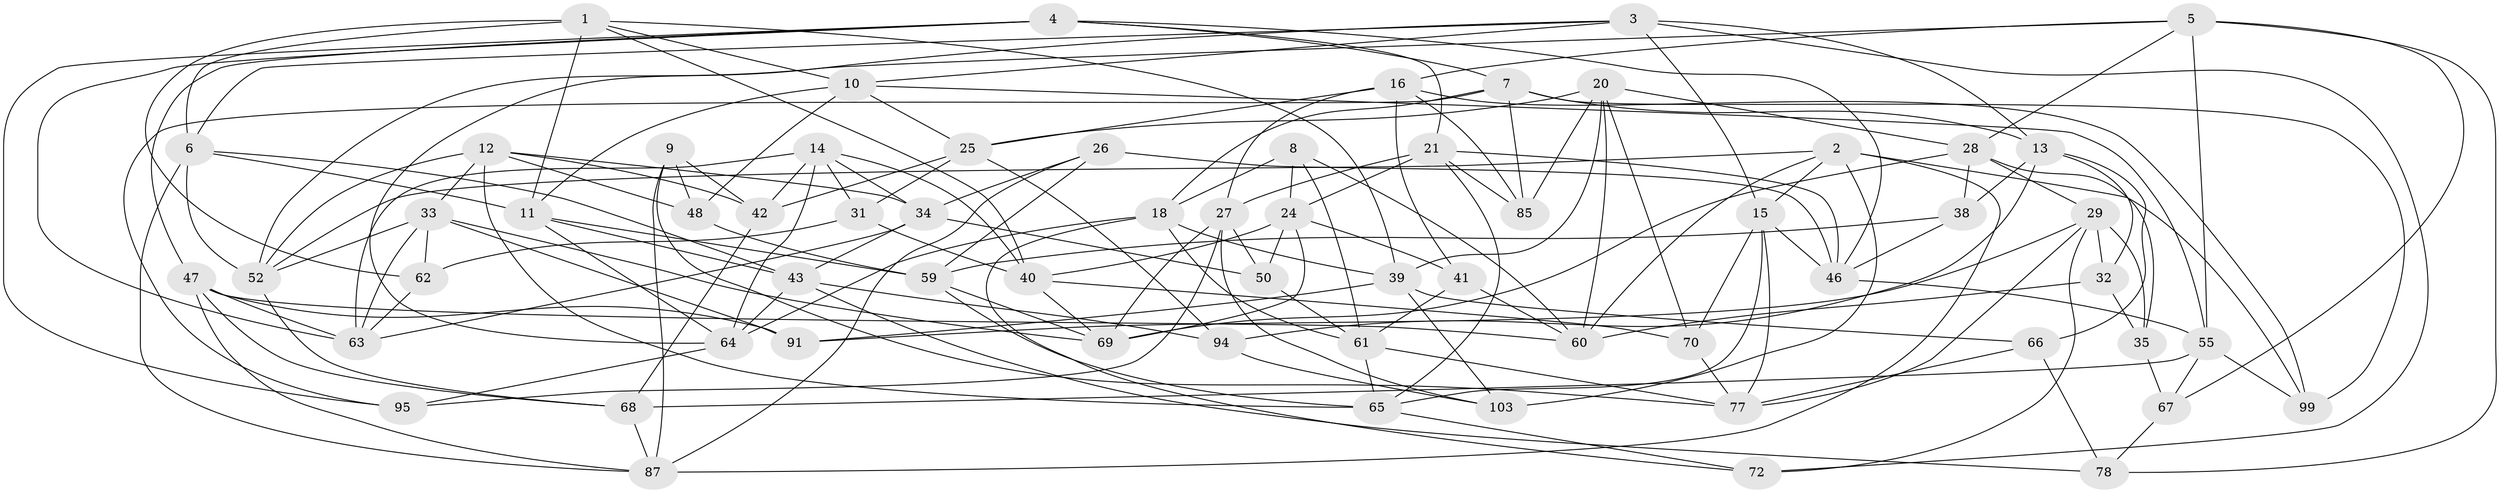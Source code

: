 // original degree distribution, {4: 1.0}
// Generated by graph-tools (version 1.1) at 2025/42/03/06/25 10:42:21]
// undirected, 64 vertices, 169 edges
graph export_dot {
graph [start="1"]
  node [color=gray90,style=filled];
  1 [super="+54"];
  2 [super="+53"];
  3 [super="+19"];
  4 [super="+73"];
  5 [super="+45"];
  6 [super="+100"];
  7 [super="+79"];
  8;
  9;
  10 [super="+49"];
  11 [super="+90"];
  12 [super="+23"];
  13 [super="+83"];
  14 [super="+17"];
  15 [super="+22"];
  16 [super="+106"];
  18 [super="+71"];
  20 [super="+102"];
  21 [super="+56"];
  24 [super="+44"];
  25 [super="+36"];
  26;
  27 [super="+30"];
  28 [super="+37"];
  29 [super="+75"];
  31;
  32;
  33 [super="+86"];
  34 [super="+89"];
  35;
  38;
  39 [super="+93"];
  40 [super="+104"];
  41;
  42 [super="+57"];
  43 [super="+98"];
  46 [super="+51"];
  47 [super="+82"];
  48;
  50;
  52 [super="+58"];
  55 [super="+96"];
  59 [super="+92"];
  60 [super="+74"];
  61 [super="+81"];
  62;
  63 [super="+101"];
  64 [super="+84"];
  65 [super="+97"];
  66;
  67;
  68 [super="+80"];
  69 [super="+76"];
  70;
  72;
  77 [super="+105"];
  78;
  85;
  87 [super="+88"];
  91;
  94;
  95;
  99;
  103;
  1 -- 62;
  1 -- 40;
  1 -- 10;
  1 -- 39;
  1 -- 6;
  1 -- 11;
  2 -- 87;
  2 -- 15;
  2 -- 99;
  2 -- 103;
  2 -- 52;
  2 -- 60;
  3 -- 72;
  3 -- 13;
  3 -- 15;
  3 -- 6;
  3 -- 64;
  3 -- 10;
  4 -- 7;
  4 -- 95;
  4 -- 47;
  4 -- 21;
  4 -- 46;
  4 -- 63;
  5 -- 52;
  5 -- 28;
  5 -- 55;
  5 -- 16;
  5 -- 67;
  5 -- 78;
  6 -- 87;
  6 -- 43;
  6 -- 52;
  6 -- 11;
  7 -- 99;
  7 -- 85;
  7 -- 18;
  7 -- 13;
  7 -- 95;
  8 -- 60;
  8 -- 24;
  8 -- 18;
  8 -- 61;
  9 -- 48;
  9 -- 87;
  9 -- 42;
  9 -- 77;
  10 -- 48;
  10 -- 11;
  10 -- 25;
  10 -- 55;
  11 -- 43;
  11 -- 59;
  11 -- 64;
  12 -- 52;
  12 -- 65;
  12 -- 48;
  12 -- 33;
  12 -- 42;
  12 -- 34;
  13 -- 38;
  13 -- 32;
  13 -- 66;
  13 -- 94;
  14 -- 31;
  14 -- 63;
  14 -- 64;
  14 -- 40;
  14 -- 42;
  14 -- 34;
  15 -- 46;
  15 -- 65;
  15 -- 70;
  15 -- 77;
  16 -- 27;
  16 -- 41;
  16 -- 25;
  16 -- 99;
  16 -- 85;
  18 -- 72;
  18 -- 39;
  18 -- 61;
  18 -- 64;
  20 -- 70;
  20 -- 25;
  20 -- 85;
  20 -- 60;
  20 -- 28;
  20 -- 39;
  21 -- 46;
  21 -- 24;
  21 -- 65;
  21 -- 27;
  21 -- 85;
  24 -- 50;
  24 -- 41;
  24 -- 69;
  24 -- 40;
  25 -- 31;
  25 -- 94;
  25 -- 42;
  26 -- 46;
  26 -- 87;
  26 -- 59;
  26 -- 34;
  27 -- 50;
  27 -- 95;
  27 -- 69;
  27 -- 103;
  28 -- 38;
  28 -- 35;
  28 -- 69;
  28 -- 29;
  29 -- 32;
  29 -- 72;
  29 -- 91;
  29 -- 35;
  29 -- 77;
  31 -- 40;
  31 -- 62;
  32 -- 60;
  32 -- 35;
  33 -- 91;
  33 -- 52;
  33 -- 69;
  33 -- 62;
  33 -- 63;
  34 -- 50;
  34 -- 43;
  34 -- 63;
  35 -- 67;
  38 -- 46;
  38 -- 59;
  39 -- 91;
  39 -- 103;
  39 -- 66;
  40 -- 70;
  40 -- 69;
  41 -- 61;
  41 -- 60;
  42 -- 68 [weight=2];
  43 -- 78;
  43 -- 64;
  43 -- 94;
  46 -- 55;
  47 -- 68;
  47 -- 63;
  47 -- 91;
  47 -- 60;
  47 -- 87;
  48 -- 59;
  50 -- 61;
  52 -- 68;
  55 -- 67;
  55 -- 99;
  55 -- 68;
  59 -- 69;
  59 -- 65;
  61 -- 77;
  61 -- 65;
  62 -- 63;
  64 -- 95;
  65 -- 72;
  66 -- 78;
  66 -- 77;
  67 -- 78;
  68 -- 87;
  70 -- 77;
  94 -- 103;
}
